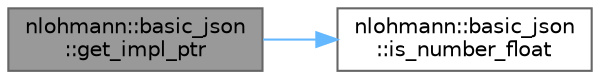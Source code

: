 digraph "nlohmann::basic_json::get_impl_ptr"
{
 // LATEX_PDF_SIZE
  bgcolor="transparent";
  edge [fontname=Helvetica,fontsize=10,labelfontname=Helvetica,labelfontsize=10];
  node [fontname=Helvetica,fontsize=10,shape=box,height=0.2,width=0.4];
  rankdir="LR";
  Node1 [label="nlohmann::basic_json\l::get_impl_ptr",height=0.2,width=0.4,color="gray40", fillcolor="grey60", style="filled", fontcolor="black",tooltip="get a pointer to the value (floating-point number)"];
  Node1 -> Node2 [color="steelblue1",style="solid"];
  Node2 [label="nlohmann::basic_json\l::is_number_float",height=0.2,width=0.4,color="grey40", fillcolor="white", style="filled",URL="$a01659.html#a116cdb9300b56519fc9cf756609296cb",tooltip="return whether value is a floating-point number"];
}
